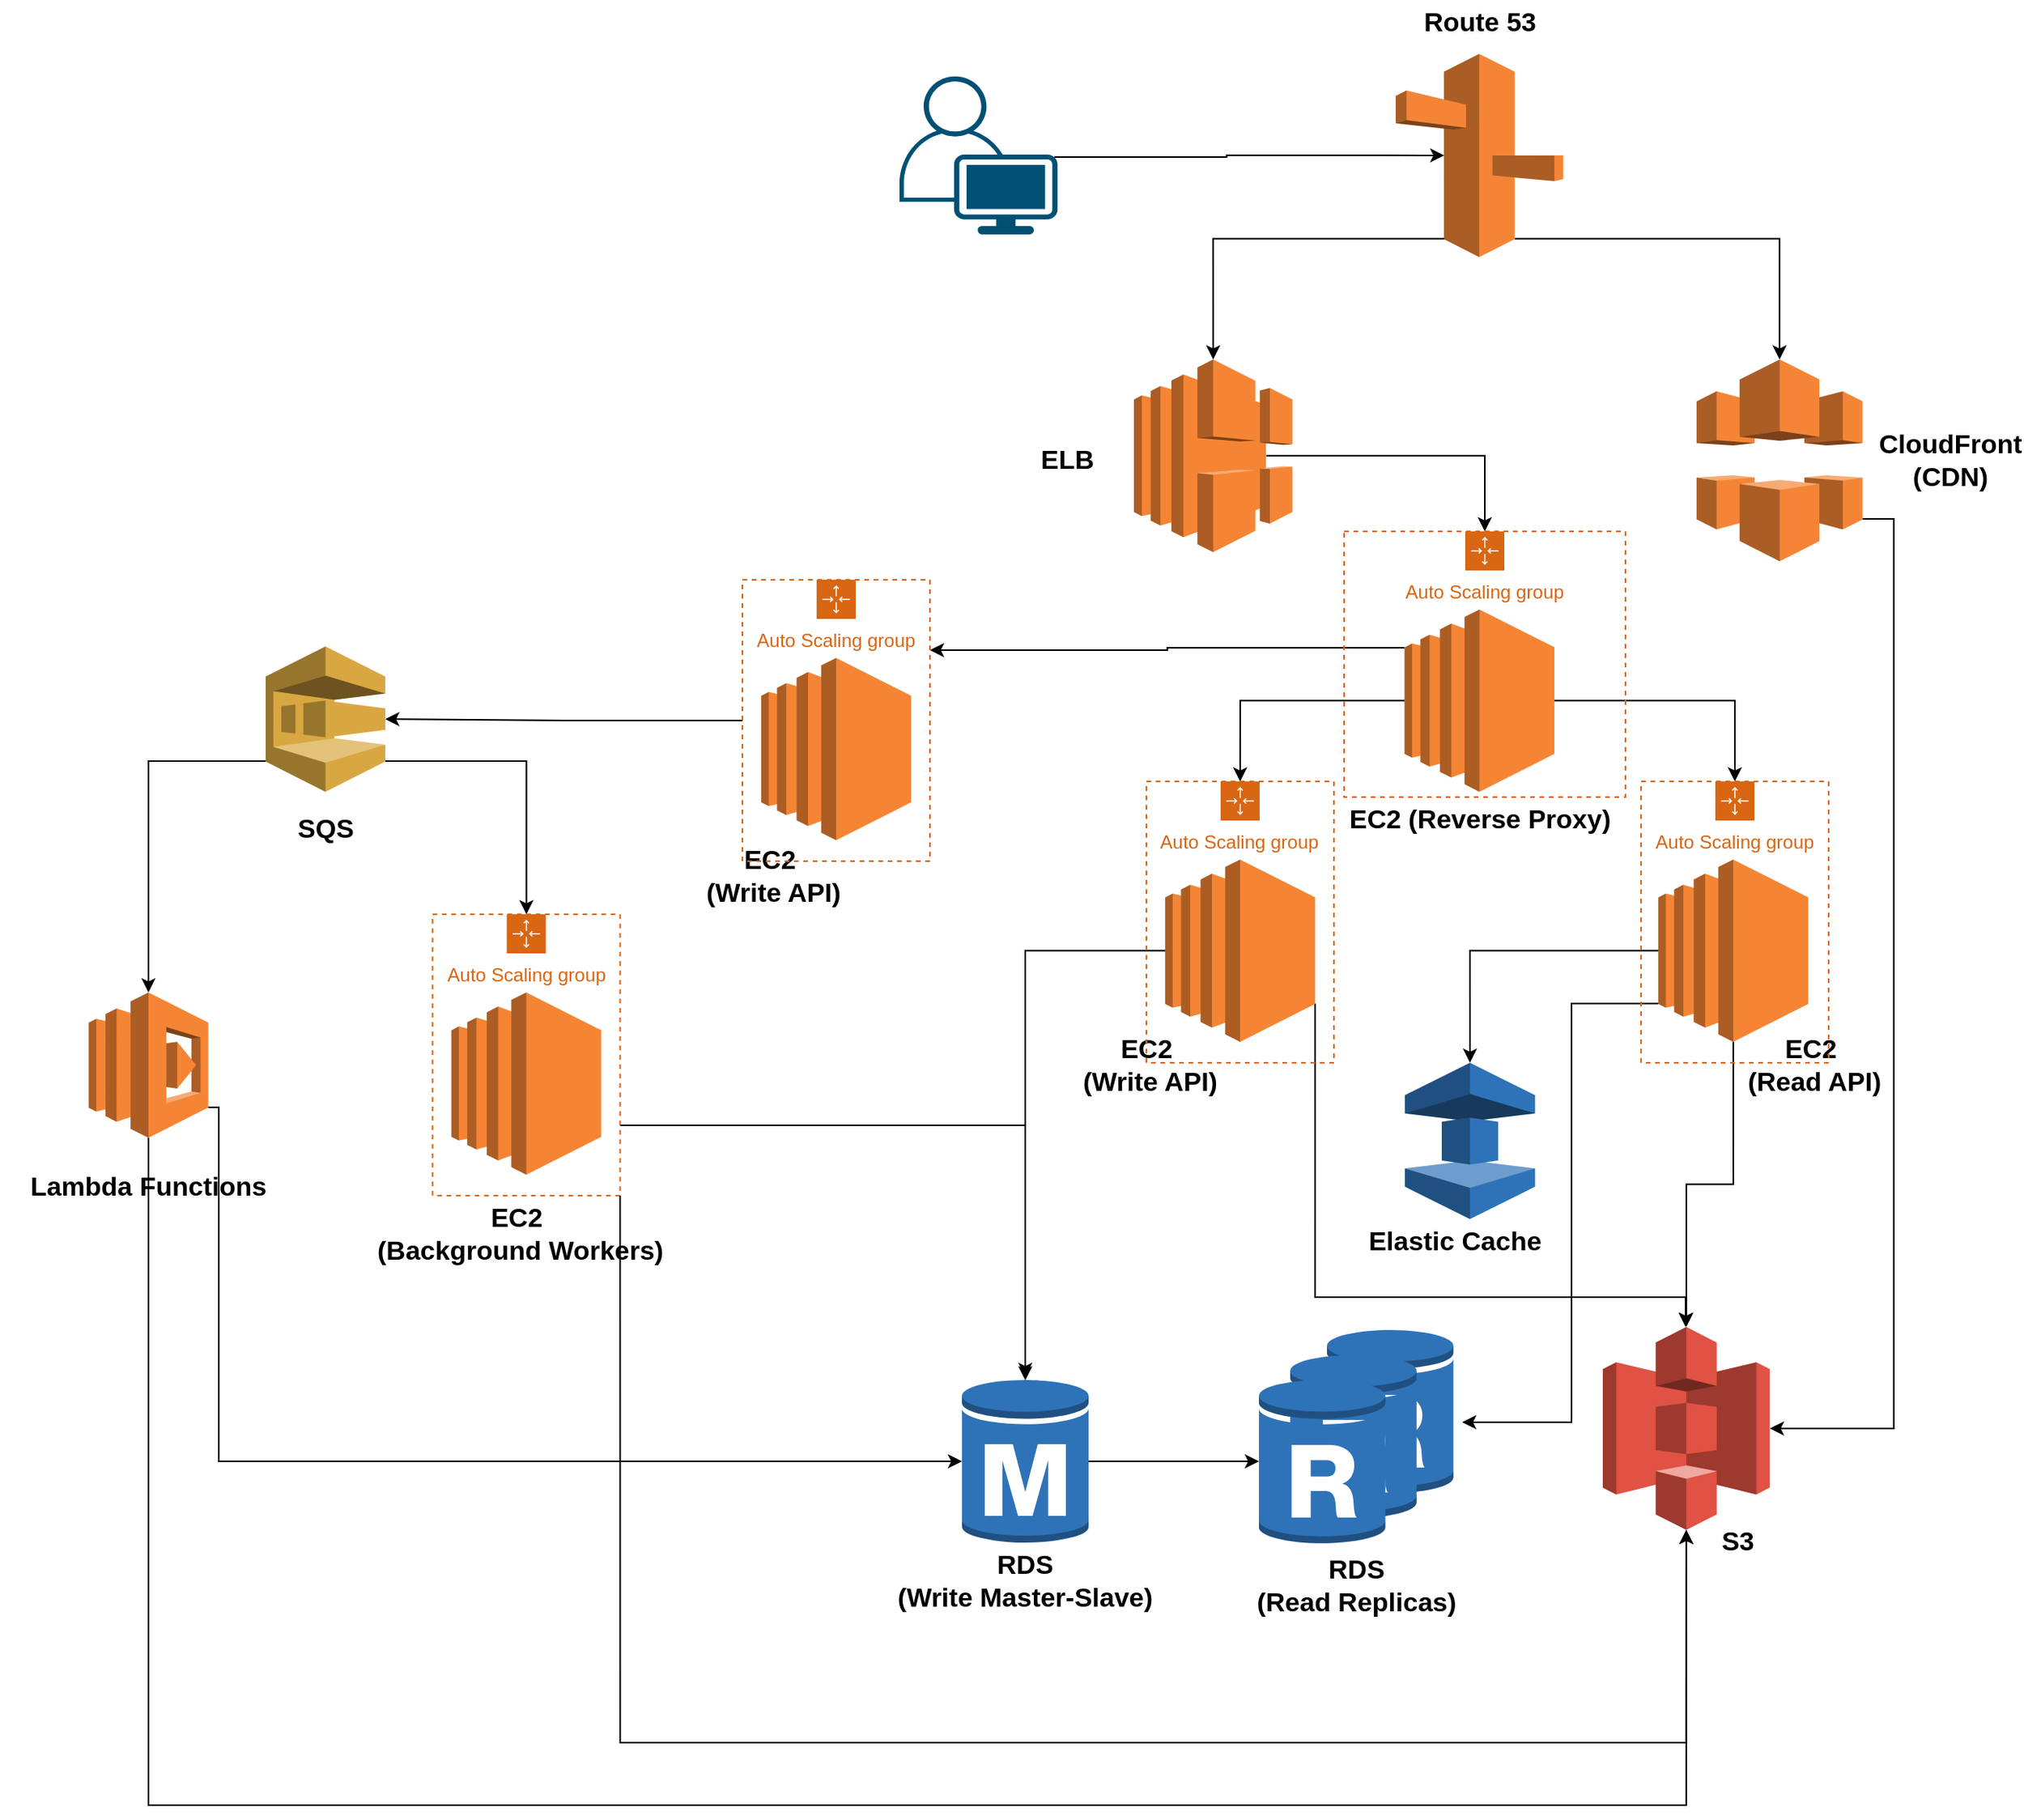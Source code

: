 <mxfile version="28.0.4">
  <diagram name="Page-1" id="3uEupuT_G7mkIZLe4xNh">
    <mxGraphModel dx="2934" dy="1252" grid="1" gridSize="10" guides="1" tooltips="1" connect="1" arrows="1" fold="1" page="1" pageScale="1" pageWidth="850" pageHeight="1100" math="0" shadow="0">
      <root>
        <mxCell id="0" />
        <mxCell id="1" parent="0" />
        <mxCell id="Q51u9mj2hAsg5veqNNEK-1" value="" style="points=[[0.35,0,0],[0.98,0.51,0],[1,0.71,0],[0.67,1,0],[0,0.795,0],[0,0.65,0]];verticalLabelPosition=bottom;sketch=0;html=1;verticalAlign=top;aspect=fixed;align=center;pointerEvents=1;shape=mxgraph.cisco19.user;fillColor=#005073;strokeColor=none;fontStyle=0;strokeWidth=19;" vertex="1" parent="1">
          <mxGeometry x="75.52" y="83.88" width="101.12" height="101.12" as="geometry" />
        </mxCell>
        <mxCell id="Q51u9mj2hAsg5veqNNEK-53" style="edgeStyle=orthogonalEdgeStyle;rounded=0;orthogonalLoop=1;jettySize=auto;html=1;exitX=0;exitY=0.21;exitDx=0;exitDy=0;exitPerimeter=0;entryX=1;entryY=0.25;entryDx=0;entryDy=0;" edge="1" parent="1" source="Q51u9mj2hAsg5veqNNEK-2" target="Q51u9mj2hAsg5veqNNEK-50">
          <mxGeometry relative="1" as="geometry" />
        </mxCell>
        <mxCell id="Q51u9mj2hAsg5veqNNEK-2" value="" style="outlineConnect=0;dashed=0;verticalLabelPosition=bottom;verticalAlign=top;align=center;html=1;shape=mxgraph.aws3.ec2;fillColor=#F58534;gradientColor=none;" vertex="1" parent="1">
          <mxGeometry x="398.67" y="425" width="95.89" height="116.57" as="geometry" />
        </mxCell>
        <mxCell id="Q51u9mj2hAsg5veqNNEK-3" style="edgeStyle=orthogonalEdgeStyle;rounded=0;orthogonalLoop=1;jettySize=auto;html=1;exitX=0.71;exitY=0.91;exitDx=0;exitDy=0;exitPerimeter=0;" edge="1" parent="1" source="Q51u9mj2hAsg5veqNNEK-4" target="Q51u9mj2hAsg5veqNNEK-10">
          <mxGeometry relative="1" as="geometry" />
        </mxCell>
        <mxCell id="Q51u9mj2hAsg5veqNNEK-4" value="" style="outlineConnect=0;dashed=0;verticalLabelPosition=bottom;verticalAlign=top;align=center;html=1;shape=mxgraph.aws3.route_53;fillColor=#F58536;gradientColor=none;" vertex="1" parent="1">
          <mxGeometry x="393.02" y="69.44" width="107.19" height="130" as="geometry" />
        </mxCell>
        <mxCell id="Q51u9mj2hAsg5veqNNEK-5" value="Route 53" style="text;html=1;align=center;verticalAlign=middle;whiteSpace=wrap;rounded=0;fontStyle=1;fontSize=17;" vertex="1" parent="1">
          <mxGeometry x="404.52" y="35" width="84.19" height="30" as="geometry" />
        </mxCell>
        <mxCell id="Q51u9mj2hAsg5veqNNEK-6" value="EC2 (Reverse Proxy)" style="text;html=1;align=center;verticalAlign=middle;whiteSpace=wrap;rounded=0;fontStyle=1;fontSize=17;" vertex="1" parent="1">
          <mxGeometry x="348.57" y="545" width="196.09" height="30" as="geometry" />
        </mxCell>
        <mxCell id="Q51u9mj2hAsg5veqNNEK-7" value="" style="outlineConnect=0;dashed=0;verticalLabelPosition=bottom;verticalAlign=top;align=center;html=1;shape=mxgraph.aws3.s3;fillColor=#E05243;gradientColor=none;" vertex="1" parent="1">
          <mxGeometry x="525.52" y="884.03" width="106.85" height="129.89" as="geometry" />
        </mxCell>
        <mxCell id="Q51u9mj2hAsg5veqNNEK-8" value="RDS&lt;br&gt;(Write Master-Slave)" style="text;html=1;align=center;verticalAlign=middle;whiteSpace=wrap;rounded=0;fontStyle=1;fontSize=17;" vertex="1" parent="1">
          <mxGeometry x="61" y="1032" width="190" height="30" as="geometry" />
        </mxCell>
        <mxCell id="Q51u9mj2hAsg5veqNNEK-9" value="S3" style="text;html=1;align=center;verticalAlign=middle;whiteSpace=wrap;rounded=0;fontStyle=1;fontSize=17;" vertex="1" parent="1">
          <mxGeometry x="569.85" y="1007" width="84.19" height="30" as="geometry" />
        </mxCell>
        <mxCell id="Q51u9mj2hAsg5veqNNEK-10" value="" style="outlineConnect=0;dashed=0;verticalLabelPosition=bottom;verticalAlign=top;align=center;html=1;shape=mxgraph.aws3.cloudfront;fillColor=#F58536;gradientColor=none;" vertex="1" parent="1">
          <mxGeometry x="585.52" y="265" width="106.21" height="129.12" as="geometry" />
        </mxCell>
        <mxCell id="Q51u9mj2hAsg5veqNNEK-11" style="edgeStyle=orthogonalEdgeStyle;rounded=0;orthogonalLoop=1;jettySize=auto;html=1;exitX=0.835;exitY=0.5;exitDx=0;exitDy=0;exitPerimeter=0;entryX=0.5;entryY=0;entryDx=0;entryDy=0;" edge="1" parent="1" source="Q51u9mj2hAsg5veqNNEK-12" target="Q51u9mj2hAsg5veqNNEK-38">
          <mxGeometry relative="1" as="geometry" />
        </mxCell>
        <mxCell id="Q51u9mj2hAsg5veqNNEK-12" value="" style="outlineConnect=0;dashed=0;verticalLabelPosition=bottom;verticalAlign=top;align=center;html=1;shape=mxgraph.aws3.elastic_load_balancing;fillColor=#F58534;gradientColor=none;" vertex="1" parent="1">
          <mxGeometry x="225.52" y="265" width="101.41" height="123.28" as="geometry" />
        </mxCell>
        <mxCell id="Q51u9mj2hAsg5veqNNEK-13" style="edgeStyle=orthogonalEdgeStyle;rounded=0;orthogonalLoop=1;jettySize=auto;html=1;exitX=0.98;exitY=0.51;exitDx=0;exitDy=0;exitPerimeter=0;entryX=0.29;entryY=0.5;entryDx=0;entryDy=0;entryPerimeter=0;" edge="1" parent="1" source="Q51u9mj2hAsg5veqNNEK-1" target="Q51u9mj2hAsg5veqNNEK-4">
          <mxGeometry relative="1" as="geometry" />
        </mxCell>
        <mxCell id="Q51u9mj2hAsg5veqNNEK-14" style="edgeStyle=orthogonalEdgeStyle;rounded=0;orthogonalLoop=1;jettySize=auto;html=1;exitX=0.5;exitY=1;exitDx=0;exitDy=0;exitPerimeter=0;" edge="1" parent="1" source="Q51u9mj2hAsg5veqNNEK-16" target="Q51u9mj2hAsg5veqNNEK-7">
          <mxGeometry relative="1" as="geometry" />
        </mxCell>
        <mxCell id="Q51u9mj2hAsg5veqNNEK-15" style="edgeStyle=orthogonalEdgeStyle;rounded=0;orthogonalLoop=1;jettySize=auto;html=1;exitX=0;exitY=0.79;exitDx=0;exitDy=0;exitPerimeter=0;" edge="1" parent="1" source="Q51u9mj2hAsg5veqNNEK-16">
          <mxGeometry relative="1" as="geometry">
            <mxPoint x="435.52" y="945" as="targetPoint" />
            <Array as="points">
              <mxPoint x="505.52" y="677" />
              <mxPoint x="505.52" y="945" />
            </Array>
          </mxGeometry>
        </mxCell>
        <mxCell id="Q51u9mj2hAsg5veqNNEK-16" value="" style="outlineConnect=0;dashed=0;verticalLabelPosition=bottom;verticalAlign=top;align=center;html=1;shape=mxgraph.aws3.ec2;fillColor=#F58534;gradientColor=none;" vertex="1" parent="1">
          <mxGeometry x="561.04" y="585" width="95.89" height="116.57" as="geometry" />
        </mxCell>
        <mxCell id="Q51u9mj2hAsg5veqNNEK-17" style="edgeStyle=orthogonalEdgeStyle;rounded=0;orthogonalLoop=1;jettySize=auto;html=1;exitX=1;exitY=0.79;exitDx=0;exitDy=0;exitPerimeter=0;" edge="1" parent="1" source="Q51u9mj2hAsg5veqNNEK-18" target="Q51u9mj2hAsg5veqNNEK-7">
          <mxGeometry relative="1" as="geometry">
            <Array as="points">
              <mxPoint x="341.52" y="865" />
              <mxPoint x="578.52" y="865" />
            </Array>
          </mxGeometry>
        </mxCell>
        <mxCell id="Q51u9mj2hAsg5veqNNEK-18" value="" style="outlineConnect=0;dashed=0;verticalLabelPosition=bottom;verticalAlign=top;align=center;html=1;shape=mxgraph.aws3.ec2;fillColor=#F58534;gradientColor=none;" vertex="1" parent="1">
          <mxGeometry x="245.52" y="585" width="95.89" height="116.57" as="geometry" />
        </mxCell>
        <mxCell id="Q51u9mj2hAsg5veqNNEK-19" value="ELB" style="text;html=1;align=center;verticalAlign=middle;whiteSpace=wrap;rounded=0;fontStyle=1;fontSize=17;" vertex="1" parent="1">
          <mxGeometry x="141.33" y="314.56" width="84.19" height="30" as="geometry" />
        </mxCell>
        <mxCell id="Q51u9mj2hAsg5veqNNEK-20" value="CloudFront&lt;br&gt;(&lt;span style=&quot;background-color: transparent; color: light-dark(rgb(0, 0, 0), rgb(255, 255, 255));&quot;&gt;CDN)&lt;/span&gt;" style="text;html=1;align=center;verticalAlign=middle;whiteSpace=wrap;rounded=0;fontStyle=1;fontSize=17;" vertex="1" parent="1">
          <mxGeometry x="705.52" y="314.56" width="84.19" height="30" as="geometry" />
        </mxCell>
        <mxCell id="Q51u9mj2hAsg5veqNNEK-21" style="edgeStyle=orthogonalEdgeStyle;rounded=0;orthogonalLoop=1;jettySize=auto;html=1;exitX=0.29;exitY=0.91;exitDx=0;exitDy=0;exitPerimeter=0;entryX=0.5;entryY=0;entryDx=0;entryDy=0;entryPerimeter=0;" edge="1" parent="1" source="Q51u9mj2hAsg5veqNNEK-4" target="Q51u9mj2hAsg5veqNNEK-12">
          <mxGeometry relative="1" as="geometry" />
        </mxCell>
        <mxCell id="Q51u9mj2hAsg5veqNNEK-22" style="edgeStyle=orthogonalEdgeStyle;rounded=0;orthogonalLoop=1;jettySize=auto;html=1;exitX=0;exitY=0.5;exitDx=0;exitDy=0;exitPerimeter=0;entryX=0.5;entryY=0;entryDx=0;entryDy=0;" edge="1" parent="1" source="Q51u9mj2hAsg5veqNNEK-2" target="Q51u9mj2hAsg5veqNNEK-40">
          <mxGeometry relative="1" as="geometry" />
        </mxCell>
        <mxCell id="Q51u9mj2hAsg5veqNNEK-23" style="edgeStyle=orthogonalEdgeStyle;rounded=0;orthogonalLoop=1;jettySize=auto;html=1;exitX=1;exitY=0.5;exitDx=0;exitDy=0;exitPerimeter=0;entryX=0.5;entryY=0;entryDx=0;entryDy=0;" edge="1" parent="1" source="Q51u9mj2hAsg5veqNNEK-2" target="Q51u9mj2hAsg5veqNNEK-39">
          <mxGeometry relative="1" as="geometry" />
        </mxCell>
        <mxCell id="Q51u9mj2hAsg5veqNNEK-24" value="EC2&amp;nbsp;&lt;div&gt;(Write API)&lt;/div&gt;" style="text;html=1;align=center;verticalAlign=middle;whiteSpace=wrap;rounded=0;fontStyle=1;fontSize=17;" vertex="1" parent="1">
          <mxGeometry x="151.04" y="701.57" width="170" height="30" as="geometry" />
        </mxCell>
        <mxCell id="Q51u9mj2hAsg5veqNNEK-25" value="EC2&amp;nbsp;&lt;div&gt;(Read API)&lt;/div&gt;" style="text;html=1;align=center;verticalAlign=middle;whiteSpace=wrap;rounded=0;fontStyle=1;fontSize=17;" vertex="1" parent="1">
          <mxGeometry x="575.52" y="701.57" width="170" height="30" as="geometry" />
        </mxCell>
        <mxCell id="Q51u9mj2hAsg5veqNNEK-26" style="edgeStyle=orthogonalEdgeStyle;rounded=0;orthogonalLoop=1;jettySize=auto;html=1;exitX=1;exitY=0.79;exitDx=0;exitDy=0;exitPerimeter=0;entryX=1;entryY=0.5;entryDx=0;entryDy=0;entryPerimeter=0;" edge="1" parent="1" source="Q51u9mj2hAsg5veqNNEK-10" target="Q51u9mj2hAsg5veqNNEK-7">
          <mxGeometry relative="1" as="geometry" />
        </mxCell>
        <mxCell id="Q51u9mj2hAsg5veqNNEK-27" style="edgeStyle=orthogonalEdgeStyle;rounded=0;orthogonalLoop=1;jettySize=auto;html=1;exitX=1;exitY=0.5;exitDx=0;exitDy=0;exitPerimeter=0;" edge="1" parent="1" source="Q51u9mj2hAsg5veqNNEK-28" target="Q51u9mj2hAsg5veqNNEK-32">
          <mxGeometry relative="1" as="geometry" />
        </mxCell>
        <mxCell id="Q51u9mj2hAsg5veqNNEK-28" value="" style="outlineConnect=0;dashed=0;verticalLabelPosition=bottom;verticalAlign=top;align=center;html=1;shape=mxgraph.aws3.rds_db_instance;fillColor=#2E73B8;gradientColor=none;" vertex="1" parent="1">
          <mxGeometry x="115.52" y="916.03" width="80.96" height="107.95" as="geometry" />
        </mxCell>
        <mxCell id="Q51u9mj2hAsg5veqNNEK-29" value="" style="group" vertex="1" connectable="0" parent="1">
          <mxGeometry x="305.52" y="884.03" width="124.48" height="139.95" as="geometry" />
        </mxCell>
        <mxCell id="Q51u9mj2hAsg5veqNNEK-30" value="" style="outlineConnect=0;dashed=0;verticalLabelPosition=bottom;verticalAlign=top;align=center;html=1;shape=mxgraph.aws3.rds_db_instance_read_replica;fillColor=#2E73B8;gradientColor=none;" vertex="1" parent="Q51u9mj2hAsg5veqNNEK-29">
          <mxGeometry x="43.52" width="80.96" height="107.95" as="geometry" />
        </mxCell>
        <mxCell id="Q51u9mj2hAsg5veqNNEK-31" value="" style="outlineConnect=0;dashed=0;verticalLabelPosition=bottom;verticalAlign=top;align=center;html=1;shape=mxgraph.aws3.rds_db_instance_read_replica;fillColor=#2E73B8;gradientColor=none;" vertex="1" parent="Q51u9mj2hAsg5veqNNEK-29">
          <mxGeometry x="20" y="16" width="80.96" height="107.95" as="geometry" />
        </mxCell>
        <mxCell id="Q51u9mj2hAsg5veqNNEK-32" value="" style="outlineConnect=0;dashed=0;verticalLabelPosition=bottom;verticalAlign=top;align=center;html=1;shape=mxgraph.aws3.rds_db_instance_read_replica;fillColor=#2E73B8;gradientColor=none;" vertex="1" parent="Q51u9mj2hAsg5veqNNEK-29">
          <mxGeometry y="32" width="80.96" height="107.95" as="geometry" />
        </mxCell>
        <mxCell id="Q51u9mj2hAsg5veqNNEK-33" value="RDS&lt;br&gt;(Read Replicas)" style="text;html=1;align=center;verticalAlign=middle;whiteSpace=wrap;rounded=0;fontStyle=1;fontSize=17;" vertex="1" parent="1">
          <mxGeometry x="272.76" y="1035" width="190" height="30" as="geometry" />
        </mxCell>
        <mxCell id="Q51u9mj2hAsg5veqNNEK-34" style="edgeStyle=orthogonalEdgeStyle;rounded=0;orthogonalLoop=1;jettySize=auto;html=1;exitX=0;exitY=0.5;exitDx=0;exitDy=0;exitPerimeter=0;entryX=0.5;entryY=0.02;entryDx=0;entryDy=0;entryPerimeter=0;" edge="1" parent="1" source="Q51u9mj2hAsg5veqNNEK-18" target="Q51u9mj2hAsg5veqNNEK-28">
          <mxGeometry relative="1" as="geometry" />
        </mxCell>
        <mxCell id="Q51u9mj2hAsg5veqNNEK-35" value="" style="outlineConnect=0;dashed=0;verticalLabelPosition=bottom;verticalAlign=top;align=center;html=1;shape=mxgraph.aws3.elasticache;fillColor=#2E73B8;gradientColor=none;" vertex="1" parent="1">
          <mxGeometry x="398.86" y="715" width="83.33" height="100" as="geometry" />
        </mxCell>
        <mxCell id="Q51u9mj2hAsg5veqNNEK-36" value="Elastic Cache" style="text;html=1;align=center;verticalAlign=middle;whiteSpace=wrap;rounded=0;fontStyle=1;fontSize=17;" vertex="1" parent="1">
          <mxGeometry x="335.52" y="815" width="190" height="30" as="geometry" />
        </mxCell>
        <mxCell id="Q51u9mj2hAsg5veqNNEK-37" style="edgeStyle=orthogonalEdgeStyle;rounded=0;orthogonalLoop=1;jettySize=auto;html=1;exitX=0;exitY=0.5;exitDx=0;exitDy=0;exitPerimeter=0;entryX=0.5;entryY=0;entryDx=0;entryDy=0;entryPerimeter=0;" edge="1" parent="1" source="Q51u9mj2hAsg5veqNNEK-16" target="Q51u9mj2hAsg5veqNNEK-35">
          <mxGeometry relative="1" as="geometry" />
        </mxCell>
        <mxCell id="Q51u9mj2hAsg5veqNNEK-38" value="Auto Scaling group" style="points=[[0,0],[0.25,0],[0.5,0],[0.75,0],[1,0],[1,0.25],[1,0.5],[1,0.75],[1,1],[0.75,1],[0.5,1],[0.25,1],[0,1],[0,0.75],[0,0.5],[0,0.25]];outlineConnect=0;gradientColor=none;html=1;whiteSpace=wrap;fontSize=12;fontStyle=0;container=1;pointerEvents=0;collapsible=0;recursiveResize=0;shape=mxgraph.aws4.groupCenter;grIcon=mxgraph.aws4.group_auto_scaling_group;grStroke=1;strokeColor=#D86613;fillColor=none;verticalAlign=top;align=center;fontColor=#D86613;dashed=1;spacingTop=25;" vertex="1" parent="1">
          <mxGeometry x="360" y="375" width="180" height="170" as="geometry" />
        </mxCell>
        <mxCell id="Q51u9mj2hAsg5veqNNEK-39" value="Auto Scaling group" style="points=[[0,0],[0.25,0],[0.5,0],[0.75,0],[1,0],[1,0.25],[1,0.5],[1,0.75],[1,1],[0.75,1],[0.5,1],[0.25,1],[0,1],[0,0.75],[0,0.5],[0,0.25]];outlineConnect=0;gradientColor=none;html=1;whiteSpace=wrap;fontSize=12;fontStyle=0;container=1;pointerEvents=0;collapsible=0;recursiveResize=0;shape=mxgraph.aws4.groupCenter;grIcon=mxgraph.aws4.group_auto_scaling_group;grStroke=1;strokeColor=#D86613;fillColor=none;verticalAlign=top;align=center;fontColor=#D86613;dashed=1;spacingTop=25;" vertex="1" parent="1">
          <mxGeometry x="550" y="535" width="120" height="180" as="geometry" />
        </mxCell>
        <mxCell id="Q51u9mj2hAsg5veqNNEK-40" value="Auto Scaling group" style="points=[[0,0],[0.25,0],[0.5,0],[0.75,0],[1,0],[1,0.25],[1,0.5],[1,0.75],[1,1],[0.75,1],[0.5,1],[0.25,1],[0,1],[0,0.75],[0,0.5],[0,0.25]];outlineConnect=0;gradientColor=none;html=1;whiteSpace=wrap;fontSize=12;fontStyle=0;container=1;pointerEvents=0;collapsible=0;recursiveResize=0;shape=mxgraph.aws4.groupCenter;grIcon=mxgraph.aws4.group_auto_scaling_group;grStroke=1;strokeColor=#D86613;fillColor=none;verticalAlign=top;align=center;fontColor=#D86613;dashed=1;spacingTop=25;" vertex="1" parent="1">
          <mxGeometry x="233.47" y="535" width="120" height="180" as="geometry" />
        </mxCell>
        <mxCell id="Q51u9mj2hAsg5veqNNEK-56" style="edgeStyle=orthogonalEdgeStyle;rounded=0;orthogonalLoop=1;jettySize=auto;html=1;exitX=1;exitY=0.79;exitDx=0;exitDy=0;exitPerimeter=0;" edge="1" parent="1" source="Q51u9mj2hAsg5veqNNEK-41" target="Q51u9mj2hAsg5veqNNEK-44">
          <mxGeometry relative="1" as="geometry" />
        </mxCell>
        <mxCell id="Q51u9mj2hAsg5veqNNEK-41" value="" style="outlineConnect=0;dashed=0;verticalLabelPosition=bottom;verticalAlign=top;align=center;html=1;shape=mxgraph.aws3.sqs;fillColor=#D9A741;gradientColor=none;" vertex="1" parent="1">
          <mxGeometry x="-330" y="448.57" width="76.5" height="93" as="geometry" />
        </mxCell>
        <mxCell id="Q51u9mj2hAsg5veqNNEK-42" value="" style="outlineConnect=0;dashed=0;verticalLabelPosition=bottom;verticalAlign=top;align=center;html=1;shape=mxgraph.aws3.lambda;fillColor=#F58534;gradientColor=none;" vertex="1" parent="1">
          <mxGeometry x="-443.25" y="670.0" width="76.5" height="93" as="geometry" />
        </mxCell>
        <mxCell id="Q51u9mj2hAsg5veqNNEK-43" value="" style="outlineConnect=0;dashed=0;verticalLabelPosition=bottom;verticalAlign=top;align=center;html=1;shape=mxgraph.aws3.ec2;fillColor=#F58534;gradientColor=none;" vertex="1" parent="1">
          <mxGeometry x="-211.2" y="670" width="95.89" height="116.57" as="geometry" />
        </mxCell>
        <mxCell id="Q51u9mj2hAsg5veqNNEK-60" style="edgeStyle=orthogonalEdgeStyle;rounded=0;orthogonalLoop=1;jettySize=auto;html=1;exitX=1;exitY=0.75;exitDx=0;exitDy=0;" edge="1" parent="1" source="Q51u9mj2hAsg5veqNNEK-44" target="Q51u9mj2hAsg5veqNNEK-28">
          <mxGeometry relative="1" as="geometry" />
        </mxCell>
        <mxCell id="Q51u9mj2hAsg5veqNNEK-44" value="Auto Scaling group" style="points=[[0,0],[0.25,0],[0.5,0],[0.75,0],[1,0],[1,0.25],[1,0.5],[1,0.75],[1,1],[0.75,1],[0.5,1],[0.25,1],[0,1],[0,0.75],[0,0.5],[0,0.25]];outlineConnect=0;gradientColor=none;html=1;whiteSpace=wrap;fontSize=12;fontStyle=0;container=1;pointerEvents=0;collapsible=0;recursiveResize=0;shape=mxgraph.aws4.groupCenter;grIcon=mxgraph.aws4.group_auto_scaling_group;grStroke=1;strokeColor=#D86613;fillColor=none;verticalAlign=top;align=center;fontColor=#D86613;dashed=1;spacingTop=25;" vertex="1" parent="1">
          <mxGeometry x="-223.25" y="620" width="120" height="180" as="geometry" />
        </mxCell>
        <mxCell id="Q51u9mj2hAsg5veqNNEK-45" value="EC2&amp;nbsp;&lt;div&gt;(Background Workers)&lt;/div&gt;" style="text;html=1;align=center;verticalAlign=middle;whiteSpace=wrap;rounded=0;fontStyle=1;fontSize=17;" vertex="1" parent="1">
          <mxGeometry x="-262.25" y="810" width="190" height="30" as="geometry" />
        </mxCell>
        <mxCell id="Q51u9mj2hAsg5veqNNEK-46" value="Lambda Functions" style="text;html=1;align=center;verticalAlign=middle;whiteSpace=wrap;rounded=0;fontStyle=1;fontSize=17;" vertex="1" parent="1">
          <mxGeometry x="-500" y="780" width="190" height="30" as="geometry" />
        </mxCell>
        <mxCell id="Q51u9mj2hAsg5veqNNEK-47" value="SQS" style="text;html=1;align=center;verticalAlign=middle;whiteSpace=wrap;rounded=0;fontStyle=1;fontSize=17;" vertex="1" parent="1">
          <mxGeometry x="-330.25" y="551" width="76.75" height="30" as="geometry" />
        </mxCell>
        <mxCell id="Q51u9mj2hAsg5veqNNEK-48" value="" style="outlineConnect=0;dashed=0;verticalLabelPosition=bottom;verticalAlign=top;align=center;html=1;shape=mxgraph.aws3.ec2;fillColor=#F58534;gradientColor=none;" vertex="1" parent="1">
          <mxGeometry x="-12.95" y="456" width="95.89" height="116.57" as="geometry" />
        </mxCell>
        <mxCell id="Q51u9mj2hAsg5veqNNEK-49" value="EC2&amp;nbsp;&lt;div&gt;(Write API)&lt;/div&gt;" style="text;html=1;align=center;verticalAlign=middle;whiteSpace=wrap;rounded=0;fontStyle=1;fontSize=17;" vertex="1" parent="1">
          <mxGeometry x="-90.0" y="581" width="170" height="30" as="geometry" />
        </mxCell>
        <mxCell id="Q51u9mj2hAsg5veqNNEK-54" style="edgeStyle=orthogonalEdgeStyle;rounded=0;orthogonalLoop=1;jettySize=auto;html=1;exitX=0;exitY=0.5;exitDx=0;exitDy=0;" edge="1" parent="1" source="Q51u9mj2hAsg5veqNNEK-50" target="Q51u9mj2hAsg5veqNNEK-41">
          <mxGeometry relative="1" as="geometry" />
        </mxCell>
        <mxCell id="Q51u9mj2hAsg5veqNNEK-50" value="Auto Scaling group" style="points=[[0,0],[0.25,0],[0.5,0],[0.75,0],[1,0],[1,0.25],[1,0.5],[1,0.75],[1,1],[0.75,1],[0.5,1],[0.25,1],[0,1],[0,0.75],[0,0.5],[0,0.25]];outlineConnect=0;gradientColor=none;html=1;whiteSpace=wrap;fontSize=12;fontStyle=0;container=1;pointerEvents=0;collapsible=0;recursiveResize=0;shape=mxgraph.aws4.groupCenter;grIcon=mxgraph.aws4.group_auto_scaling_group;grStroke=1;strokeColor=#D86613;fillColor=none;verticalAlign=top;align=center;fontColor=#D86613;dashed=1;spacingTop=25;" vertex="1" parent="1">
          <mxGeometry x="-25.0" y="406" width="120" height="180" as="geometry" />
        </mxCell>
        <mxCell id="Q51u9mj2hAsg5veqNNEK-57" style="edgeStyle=orthogonalEdgeStyle;rounded=0;orthogonalLoop=1;jettySize=auto;html=1;exitX=0;exitY=0.79;exitDx=0;exitDy=0;exitPerimeter=0;entryX=0.5;entryY=0;entryDx=0;entryDy=0;entryPerimeter=0;" edge="1" parent="1" source="Q51u9mj2hAsg5veqNNEK-41" target="Q51u9mj2hAsg5veqNNEK-42">
          <mxGeometry relative="1" as="geometry" />
        </mxCell>
        <mxCell id="Q51u9mj2hAsg5veqNNEK-59" style="edgeStyle=orthogonalEdgeStyle;rounded=0;orthogonalLoop=1;jettySize=auto;html=1;exitX=1;exitY=1;exitDx=0;exitDy=0;entryX=0.5;entryY=1;entryDx=0;entryDy=0;entryPerimeter=0;" edge="1" parent="1" source="Q51u9mj2hAsg5veqNNEK-44" target="Q51u9mj2hAsg5veqNNEK-7">
          <mxGeometry relative="1" as="geometry">
            <Array as="points">
              <mxPoint x="-103" y="1150" />
              <mxPoint x="579" y="1150" />
            </Array>
          </mxGeometry>
        </mxCell>
        <mxCell id="Q51u9mj2hAsg5veqNNEK-61" style="edgeStyle=orthogonalEdgeStyle;rounded=0;orthogonalLoop=1;jettySize=auto;html=1;exitX=0.5;exitY=1;exitDx=0;exitDy=0;exitPerimeter=0;entryX=0.5;entryY=1;entryDx=0;entryDy=0;entryPerimeter=0;" edge="1" parent="1" source="Q51u9mj2hAsg5veqNNEK-42" target="Q51u9mj2hAsg5veqNNEK-7">
          <mxGeometry relative="1" as="geometry">
            <Array as="points">
              <mxPoint x="-405" y="1190" />
              <mxPoint x="579" y="1190" />
            </Array>
          </mxGeometry>
        </mxCell>
        <mxCell id="Q51u9mj2hAsg5veqNNEK-62" style="edgeStyle=orthogonalEdgeStyle;rounded=0;orthogonalLoop=1;jettySize=auto;html=1;exitX=1;exitY=0.79;exitDx=0;exitDy=0;exitPerimeter=0;entryX=0;entryY=0.5;entryDx=0;entryDy=0;entryPerimeter=0;" edge="1" parent="1" source="Q51u9mj2hAsg5veqNNEK-42" target="Q51u9mj2hAsg5veqNNEK-28">
          <mxGeometry relative="1" as="geometry">
            <Array as="points">
              <mxPoint x="-360" y="744" />
              <mxPoint x="-360" y="970" />
            </Array>
          </mxGeometry>
        </mxCell>
      </root>
    </mxGraphModel>
  </diagram>
</mxfile>
